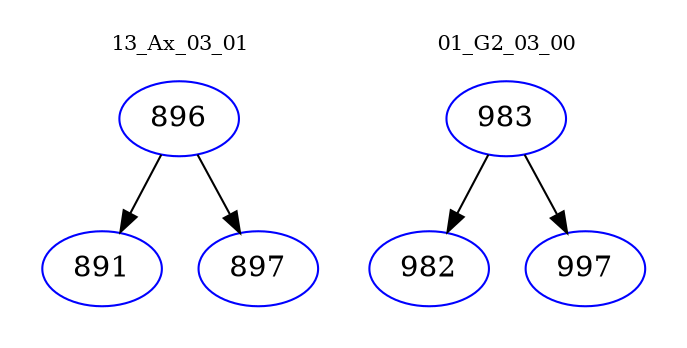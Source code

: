 digraph{
subgraph cluster_0 {
color = white
label = "13_Ax_03_01";
fontsize=10;
T0_896 [label="896", color="blue"]
T0_896 -> T0_891 [color="black"]
T0_891 [label="891", color="blue"]
T0_896 -> T0_897 [color="black"]
T0_897 [label="897", color="blue"]
}
subgraph cluster_1 {
color = white
label = "01_G2_03_00";
fontsize=10;
T1_983 [label="983", color="blue"]
T1_983 -> T1_982 [color="black"]
T1_982 [label="982", color="blue"]
T1_983 -> T1_997 [color="black"]
T1_997 [label="997", color="blue"]
}
}
